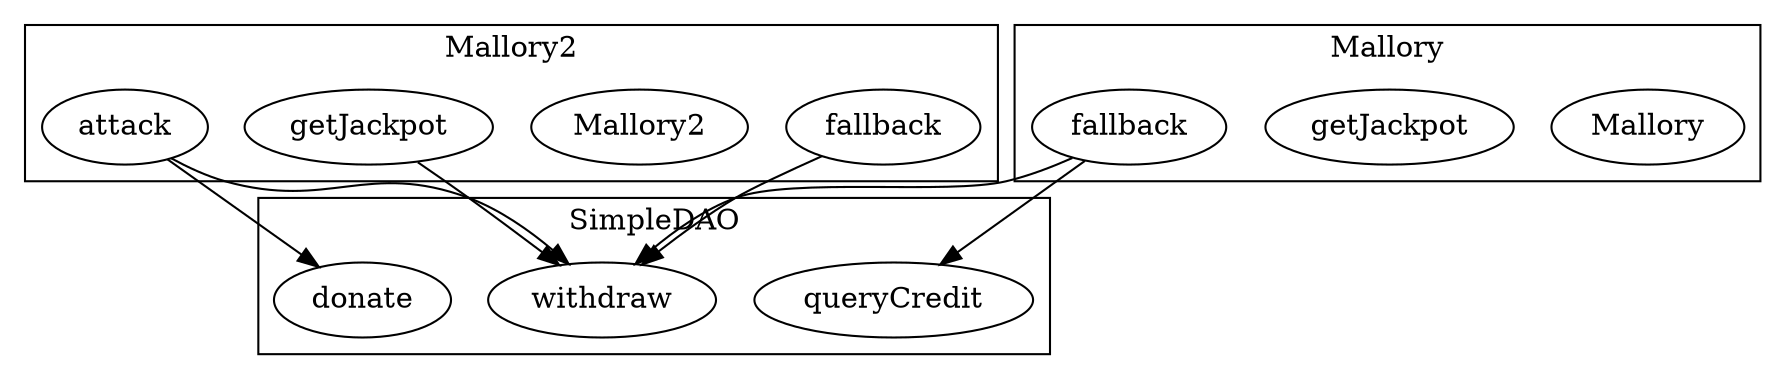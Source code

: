 strict digraph {
subgraph cluster_204_Mallory2 {
label = "Mallory2"
"204_fallback" [label="fallback"]
"204_Mallory2" [label="Mallory2"]
"204_getJackpot" [label="getJackpot"]
"204_attack" [label="attack"]
}subgraph cluster_68_SimpleDAO {
label = "SimpleDAO"
"68_queryCredit" [label="queryCredit"]
"68_withdraw" [label="withdraw"]
"68_donate" [label="donate"]
}subgraph cluster_117_Mallory {
label = "Mallory"
"117_Mallory" [label="Mallory"]
"117_getJackpot" [label="getJackpot"]
"117_fallback" [label="fallback"]
}subgraph cluster_solidity {
label = "[Solidity]"
}"204_fallback" -> "68_withdraw"
"204_attack" -> "68_withdraw"
"117_fallback" -> "68_withdraw"
"204_attack" -> "68_donate"
"117_fallback" -> "68_queryCredit"
"204_getJackpot" -> "68_withdraw"
}